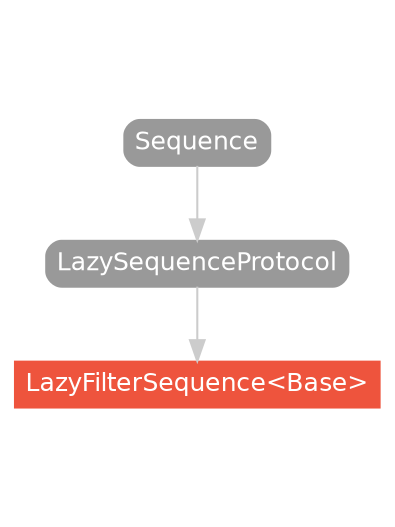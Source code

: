 strict digraph "LazyFilterSequence<Base> - Type Hierarchy - SwiftDoc.org" {
    pad="0.1,0.8"
    node [shape=box, style="filled,rounded", color="#999999", fillcolor="#999999", fontcolor=white, fontname=Helvetica, fontnames="Helvetica,sansserif", fontsize=12, margin="0.07,0.05", height="0.3"]
    edge [color="#cccccc"]
    "LazyFilterSequence<Base>" [URL="/type/LazyFilterSequence/", style="filled", fillcolor="#ee543d", color="#ee543d"]
    "LazySequenceProtocol" [URL="/protocol/LazySequenceProtocol/hierarchy/"]
    "Sequence" [URL="/protocol/Sequence/hierarchy/"]    "LazySequenceProtocol" -> "LazyFilterSequence<Base>"
    "Sequence" -> "LazySequenceProtocol"
    subgraph Types {
        rank = max; "LazyFilterSequence<Base>";
    }
}